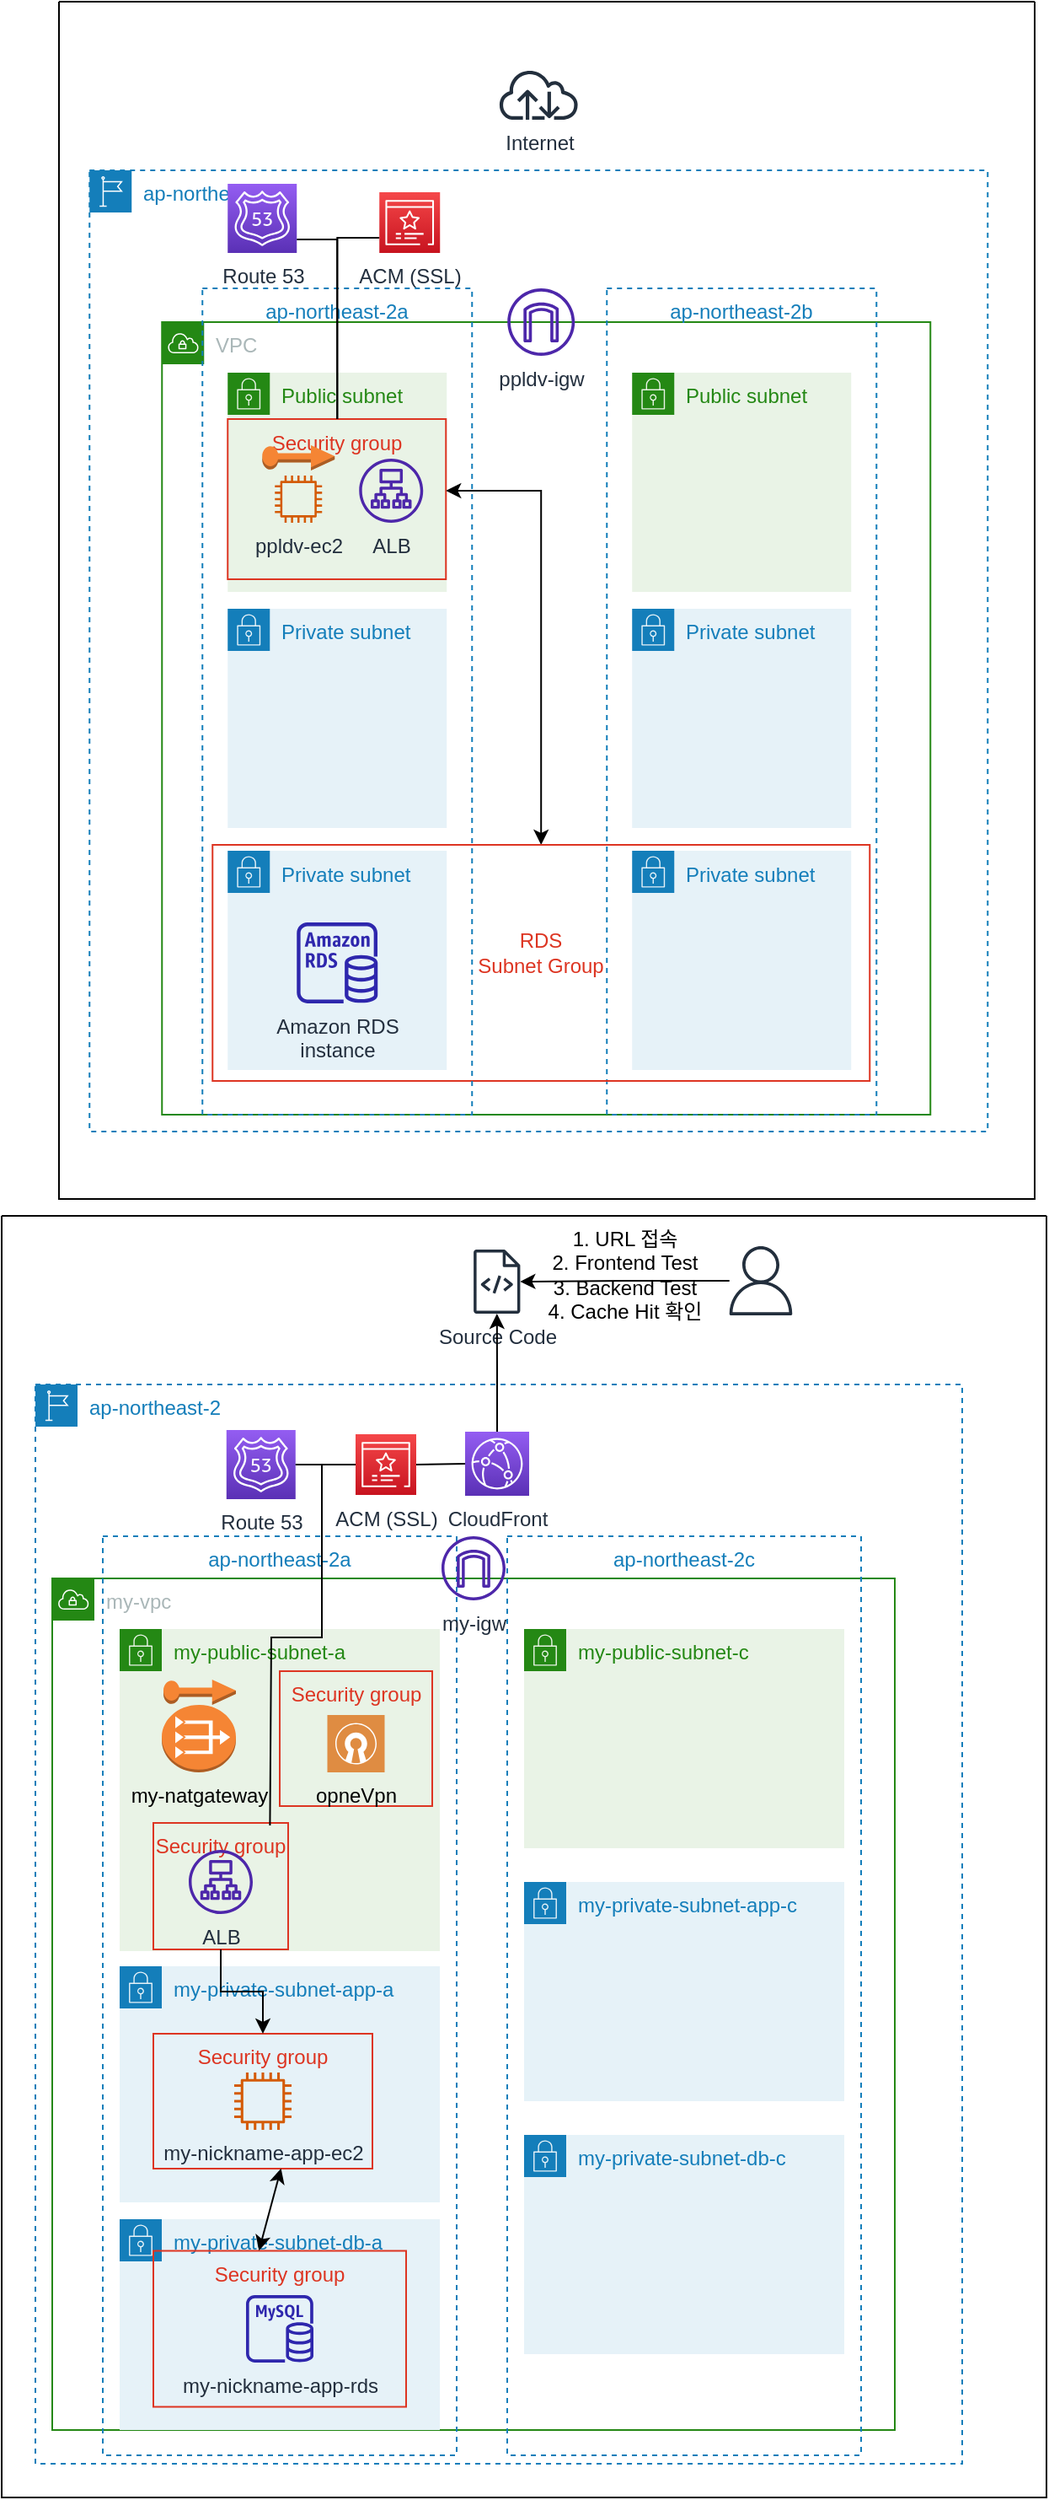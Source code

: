<mxfile version="24.0.7" type="github">
  <diagram name="페이지-1" id="qs2-ORPQtPB0dxBW6ePt">
    <mxGraphModel dx="899" dy="687" grid="1" gridSize="10" guides="1" tooltips="1" connect="1" arrows="1" fold="1" page="1" pageScale="1" pageWidth="827" pageHeight="1169" math="0" shadow="0">
      <root>
        <mxCell id="0" />
        <mxCell id="1" parent="0" />
        <mxCell id="8S-bYS2UDUefdeKPtJc--1" value="" style="swimlane;startSize=0;" vertex="1" parent="1">
          <mxGeometry x="124" y="30" width="579" height="710" as="geometry" />
        </mxCell>
        <mxCell id="8S-bYS2UDUefdeKPtJc--2" value="ap-northeast-2" style="points=[[0,0],[0.25,0],[0.5,0],[0.75,0],[1,0],[1,0.25],[1,0.5],[1,0.75],[1,1],[0.75,1],[0.5,1],[0.25,1],[0,1],[0,0.75],[0,0.5],[0,0.25]];outlineConnect=0;gradientColor=none;html=1;whiteSpace=wrap;fontSize=12;fontStyle=0;container=1;pointerEvents=0;collapsible=0;recursiveResize=0;shape=mxgraph.aws4.group;grIcon=mxgraph.aws4.group_region;strokeColor=#147EBA;fillColor=none;verticalAlign=top;align=left;spacingLeft=30;fontColor=#147EBA;dashed=1;" vertex="1" parent="8S-bYS2UDUefdeKPtJc--1">
          <mxGeometry x="18.13" y="100" width="533" height="570" as="geometry" />
        </mxCell>
        <mxCell id="8S-bYS2UDUefdeKPtJc--3" value="VPC" style="points=[[0,0],[0.25,0],[0.5,0],[0.75,0],[1,0],[1,0.25],[1,0.5],[1,0.75],[1,1],[0.75,1],[0.5,1],[0.25,1],[0,1],[0,0.75],[0,0.5],[0,0.25]];outlineConnect=0;gradientColor=none;html=1;whiteSpace=wrap;fontSize=12;fontStyle=0;container=1;pointerEvents=0;collapsible=0;recursiveResize=0;shape=mxgraph.aws4.group;grIcon=mxgraph.aws4.group_vpc;strokeColor=#248814;fillColor=none;verticalAlign=top;align=left;spacingLeft=30;fontColor=#AAB7B8;dashed=0;" vertex="1" parent="8S-bYS2UDUefdeKPtJc--2">
          <mxGeometry x="43" y="90" width="456" height="470" as="geometry" />
        </mxCell>
        <mxCell id="8S-bYS2UDUefdeKPtJc--4" value="Public subnet" style="points=[[0,0],[0.25,0],[0.5,0],[0.75,0],[1,0],[1,0.25],[1,0.5],[1,0.75],[1,1],[0.75,1],[0.5,1],[0.25,1],[0,1],[0,0.75],[0,0.5],[0,0.25]];outlineConnect=0;gradientColor=none;html=1;whiteSpace=wrap;fontSize=12;fontStyle=0;container=1;pointerEvents=0;collapsible=0;recursiveResize=0;shape=mxgraph.aws4.group;grIcon=mxgraph.aws4.group_security_group;grStroke=0;strokeColor=#248814;fillColor=#E9F3E6;verticalAlign=top;align=left;spacingLeft=30;fontColor=#248814;dashed=0;" vertex="1" parent="8S-bYS2UDUefdeKPtJc--3">
          <mxGeometry x="39" y="30" width="130" height="130" as="geometry" />
        </mxCell>
        <mxCell id="8S-bYS2UDUefdeKPtJc--12" value="ALB" style="sketch=0;outlineConnect=0;fontColor=#232F3E;gradientColor=none;fillColor=#4D27AA;strokeColor=none;dashed=0;verticalLabelPosition=bottom;verticalAlign=top;align=center;html=1;fontSize=12;fontStyle=0;aspect=fixed;pointerEvents=1;shape=mxgraph.aws4.application_load_balancer;" vertex="1" parent="8S-bYS2UDUefdeKPtJc--4">
          <mxGeometry x="77.99" y="51" width="38" height="38" as="geometry" />
        </mxCell>
        <mxCell id="8S-bYS2UDUefdeKPtJc--66" value="Security group" style="fillColor=none;strokeColor=#DD3522;verticalAlign=top;fontStyle=0;fontColor=#DD3522;whiteSpace=wrap;html=1;" vertex="1" parent="8S-bYS2UDUefdeKPtJc--4">
          <mxGeometry y="27.5" width="129.5" height="95" as="geometry" />
        </mxCell>
        <mxCell id="8S-bYS2UDUefdeKPtJc--5" value="Public subnet" style="points=[[0,0],[0.25,0],[0.5,0],[0.75,0],[1,0],[1,0.25],[1,0.5],[1,0.75],[1,1],[0.75,1],[0.5,1],[0.25,1],[0,1],[0,0.75],[0,0.5],[0,0.25]];outlineConnect=0;gradientColor=none;html=1;whiteSpace=wrap;fontSize=12;fontStyle=0;container=1;pointerEvents=0;collapsible=0;recursiveResize=0;shape=mxgraph.aws4.group;grIcon=mxgraph.aws4.group_security_group;grStroke=0;strokeColor=#248814;fillColor=#E9F3E6;verticalAlign=top;align=left;spacingLeft=30;fontColor=#248814;dashed=0;" vertex="1" parent="8S-bYS2UDUefdeKPtJc--3">
          <mxGeometry x="279" y="30" width="130" height="130" as="geometry" />
        </mxCell>
        <mxCell id="8S-bYS2UDUefdeKPtJc--6" value="Private subnet" style="points=[[0,0],[0.25,0],[0.5,0],[0.75,0],[1,0],[1,0.25],[1,0.5],[1,0.75],[1,1],[0.75,1],[0.5,1],[0.25,1],[0,1],[0,0.75],[0,0.5],[0,0.25]];outlineConnect=0;gradientColor=none;html=1;whiteSpace=wrap;fontSize=12;fontStyle=0;container=1;pointerEvents=0;collapsible=0;recursiveResize=0;shape=mxgraph.aws4.group;grIcon=mxgraph.aws4.group_security_group;grStroke=0;strokeColor=#147EBA;fillColor=#E6F2F8;verticalAlign=top;align=left;spacingLeft=30;fontColor=#147EBA;dashed=0;" vertex="1" parent="8S-bYS2UDUefdeKPtJc--3">
          <mxGeometry x="39" y="170" width="130" height="130" as="geometry" />
        </mxCell>
        <mxCell id="8S-bYS2UDUefdeKPtJc--7" value="Private subnet" style="points=[[0,0],[0.25,0],[0.5,0],[0.75,0],[1,0],[1,0.25],[1,0.5],[1,0.75],[1,1],[0.75,1],[0.5,1],[0.25,1],[0,1],[0,0.75],[0,0.5],[0,0.25]];outlineConnect=0;gradientColor=none;html=1;whiteSpace=wrap;fontSize=12;fontStyle=0;container=1;pointerEvents=0;collapsible=0;recursiveResize=0;shape=mxgraph.aws4.group;grIcon=mxgraph.aws4.group_security_group;grStroke=0;strokeColor=#147EBA;fillColor=#E6F2F8;verticalAlign=top;align=left;spacingLeft=30;fontColor=#147EBA;dashed=0;" vertex="1" parent="8S-bYS2UDUefdeKPtJc--3">
          <mxGeometry x="39" y="313.5" width="130" height="130" as="geometry" />
        </mxCell>
        <mxCell id="8S-bYS2UDUefdeKPtJc--8" value="Private subnet" style="points=[[0,0],[0.25,0],[0.5,0],[0.75,0],[1,0],[1,0.25],[1,0.5],[1,0.75],[1,1],[0.75,1],[0.5,1],[0.25,1],[0,1],[0,0.75],[0,0.5],[0,0.25]];outlineConnect=0;gradientColor=none;html=1;whiteSpace=wrap;fontSize=12;fontStyle=0;container=1;pointerEvents=0;collapsible=0;recursiveResize=0;shape=mxgraph.aws4.group;grIcon=mxgraph.aws4.group_security_group;grStroke=0;strokeColor=#147EBA;fillColor=#E6F2F8;verticalAlign=top;align=left;spacingLeft=30;fontColor=#147EBA;dashed=0;" vertex="1" parent="8S-bYS2UDUefdeKPtJc--3">
          <mxGeometry x="279" y="170" width="130" height="130" as="geometry" />
        </mxCell>
        <mxCell id="8S-bYS2UDUefdeKPtJc--9" value="Private subnet" style="points=[[0,0],[0.25,0],[0.5,0],[0.75,0],[1,0],[1,0.25],[1,0.5],[1,0.75],[1,1],[0.75,1],[0.5,1],[0.25,1],[0,1],[0,0.75],[0,0.5],[0,0.25]];outlineConnect=0;gradientColor=none;html=1;whiteSpace=wrap;fontSize=12;fontStyle=0;container=1;pointerEvents=0;collapsible=0;recursiveResize=0;shape=mxgraph.aws4.group;grIcon=mxgraph.aws4.group_security_group;grStroke=0;strokeColor=#147EBA;fillColor=#E6F2F8;verticalAlign=top;align=left;spacingLeft=30;fontColor=#147EBA;dashed=0;" vertex="1" parent="8S-bYS2UDUefdeKPtJc--3">
          <mxGeometry x="279" y="313.5" width="130" height="130" as="geometry" />
        </mxCell>
        <mxCell id="8S-bYS2UDUefdeKPtJc--14" value="ap-northeast-2b" style="fillColor=none;strokeColor=#147EBA;dashed=1;verticalAlign=top;fontStyle=0;fontColor=#147EBA;whiteSpace=wrap;html=1;" vertex="1" parent="8S-bYS2UDUefdeKPtJc--3">
          <mxGeometry x="264" y="-20" width="160" height="490" as="geometry" />
        </mxCell>
        <mxCell id="8S-bYS2UDUefdeKPtJc--71" style="edgeStyle=orthogonalEdgeStyle;rounded=0;orthogonalLoop=1;jettySize=auto;html=1;targetPerimeterSpacing=0;startArrow=classic;startFill=1;" edge="1" parent="8S-bYS2UDUefdeKPtJc--3" source="8S-bYS2UDUefdeKPtJc--16" target="8S-bYS2UDUefdeKPtJc--66">
          <mxGeometry relative="1" as="geometry">
            <Array as="points">
              <mxPoint x="225" y="100" />
            </Array>
          </mxGeometry>
        </mxCell>
        <mxCell id="8S-bYS2UDUefdeKPtJc--16" value="&lt;br&gt;&lt;br&gt;&lt;br&gt;RDS&lt;br&gt;Subnet Group" style="fillColor=none;strokeColor=#DD3522;verticalAlign=top;fontStyle=0;fontColor=#DD3522;whiteSpace=wrap;html=1;" vertex="1" parent="8S-bYS2UDUefdeKPtJc--3">
          <mxGeometry x="30" y="310" width="390" height="140" as="geometry" />
        </mxCell>
        <mxCell id="8S-bYS2UDUefdeKPtJc--19" value="ppldv-ec2" style="sketch=0;outlineConnect=0;fontColor=#232F3E;gradientColor=none;fillColor=#D45B07;strokeColor=none;dashed=0;verticalLabelPosition=bottom;verticalAlign=top;align=center;html=1;fontSize=12;fontStyle=0;aspect=fixed;pointerEvents=1;shape=mxgraph.aws4.instance2;" vertex="1" parent="8S-bYS2UDUefdeKPtJc--3">
          <mxGeometry x="66.99" y="91" width="28" height="28" as="geometry" />
        </mxCell>
        <mxCell id="8S-bYS2UDUefdeKPtJc--21" value="Amazon RDS&lt;br&gt;instance" style="sketch=0;outlineConnect=0;fontColor=#232F3E;gradientColor=none;fillColor=#2E27AD;strokeColor=none;dashed=0;verticalLabelPosition=bottom;verticalAlign=top;align=center;html=1;fontSize=12;fontStyle=0;aspect=fixed;pointerEvents=1;shape=mxgraph.aws4.rds_instance;" vertex="1" parent="8S-bYS2UDUefdeKPtJc--3">
          <mxGeometry x="80" y="356" width="48" height="48" as="geometry" />
        </mxCell>
        <mxCell id="8S-bYS2UDUefdeKPtJc--65" value="" style="outlineConnect=0;dashed=0;verticalLabelPosition=bottom;verticalAlign=top;align=center;html=1;shape=mxgraph.aws3.elastic_ip;fillColor=#F58534;gradientColor=none;" vertex="1" parent="8S-bYS2UDUefdeKPtJc--3">
          <mxGeometry x="59.49" y="73" width="43" height="15" as="geometry" />
        </mxCell>
        <mxCell id="8S-bYS2UDUefdeKPtJc--15" value="ap-northeast-2a" style="fillColor=none;strokeColor=#147EBA;dashed=1;verticalAlign=top;fontStyle=0;fontColor=#147EBA;whiteSpace=wrap;html=1;" vertex="1" parent="8S-bYS2UDUefdeKPtJc--3">
          <mxGeometry x="24" y="-20" width="160" height="490" as="geometry" />
        </mxCell>
        <mxCell id="8S-bYS2UDUefdeKPtJc--23" value="ppldv-igw" style="sketch=0;outlineConnect=0;fontColor=#232F3E;gradientColor=none;fillColor=#4D27AA;strokeColor=none;dashed=0;verticalLabelPosition=bottom;verticalAlign=top;align=center;html=1;fontSize=12;fontStyle=0;aspect=fixed;pointerEvents=1;shape=mxgraph.aws4.internet_gateway;" vertex="1" parent="8S-bYS2UDUefdeKPtJc--3">
          <mxGeometry x="204.99" y="-20" width="40" height="40" as="geometry" />
        </mxCell>
        <mxCell id="8S-bYS2UDUefdeKPtJc--70" style="edgeStyle=orthogonalEdgeStyle;rounded=0;orthogonalLoop=1;jettySize=auto;html=1;endArrow=none;endFill=0;" edge="1" parent="8S-bYS2UDUefdeKPtJc--2" source="8S-bYS2UDUefdeKPtJc--63" target="8S-bYS2UDUefdeKPtJc--66">
          <mxGeometry relative="1" as="geometry">
            <Array as="points">
              <mxPoint x="147" y="40" />
            </Array>
          </mxGeometry>
        </mxCell>
        <mxCell id="8S-bYS2UDUefdeKPtJc--63" value="ACM (SSL)" style="sketch=0;points=[[0,0,0],[0.25,0,0],[0.5,0,0],[0.75,0,0],[1,0,0],[0,1,0],[0.25,1,0],[0.5,1,0],[0.75,1,0],[1,1,0],[0,0.25,0],[0,0.5,0],[0,0.75,0],[1,0.25,0],[1,0.5,0],[1,0.75,0]];outlineConnect=0;fontColor=#232F3E;gradientColor=#F54749;gradientDirection=north;fillColor=#C7131F;strokeColor=#ffffff;dashed=0;verticalLabelPosition=bottom;verticalAlign=top;align=center;html=1;fontSize=12;fontStyle=0;aspect=fixed;shape=mxgraph.aws4.resourceIcon;resIcon=mxgraph.aws4.certificate_manager_3;" vertex="1" parent="8S-bYS2UDUefdeKPtJc--2">
          <mxGeometry x="171.99" y="13" width="36" height="36" as="geometry" />
        </mxCell>
        <mxCell id="8S-bYS2UDUefdeKPtJc--69" style="edgeStyle=orthogonalEdgeStyle;rounded=0;orthogonalLoop=1;jettySize=auto;html=1;endArrow=none;endFill=0;" edge="1" parent="8S-bYS2UDUefdeKPtJc--2" source="8S-bYS2UDUefdeKPtJc--62" target="8S-bYS2UDUefdeKPtJc--66">
          <mxGeometry relative="1" as="geometry">
            <Array as="points">
              <mxPoint x="147" y="41" />
            </Array>
          </mxGeometry>
        </mxCell>
        <mxCell id="8S-bYS2UDUefdeKPtJc--62" value="Route 53" style="sketch=0;points=[[0,0,0],[0.25,0,0],[0.5,0,0],[0.75,0,0],[1,0,0],[0,1,0],[0.25,1,0],[0.5,1,0],[0.75,1,0],[1,1,0],[0,0.25,0],[0,0.5,0],[0,0.75,0],[1,0.25,0],[1,0.5,0],[1,0.75,0]];outlineConnect=0;fontColor=#232F3E;gradientColor=#945DF2;gradientDirection=north;fillColor=#5A30B5;strokeColor=#ffffff;dashed=0;verticalLabelPosition=bottom;verticalAlign=top;align=center;html=1;fontSize=12;fontStyle=0;aspect=fixed;shape=mxgraph.aws4.resourceIcon;resIcon=mxgraph.aws4.route_53;" vertex="1" parent="8S-bYS2UDUefdeKPtJc--2">
          <mxGeometry x="81.99" y="8" width="41" height="41" as="geometry" />
        </mxCell>
        <mxCell id="8S-bYS2UDUefdeKPtJc--24" value="Internet" style="sketch=0;outlineConnect=0;fontColor=#232F3E;gradientColor=none;fillColor=#232F3D;strokeColor=none;dashed=0;verticalLabelPosition=bottom;verticalAlign=top;align=center;html=1;fontSize=12;fontStyle=0;aspect=fixed;pointerEvents=1;shape=mxgraph.aws4.internet;" vertex="1" parent="8S-bYS2UDUefdeKPtJc--1">
          <mxGeometry x="260.25" y="40" width="48.75" height="30" as="geometry" />
        </mxCell>
        <mxCell id="8S-bYS2UDUefdeKPtJc--27" value="" style="swimlane;startSize=0;" vertex="1" parent="1">
          <mxGeometry x="90" y="750" width="620" height="760" as="geometry" />
        </mxCell>
        <mxCell id="8S-bYS2UDUefdeKPtJc--28" value="ap-northeast-2" style="points=[[0,0],[0.25,0],[0.5,0],[0.75,0],[1,0],[1,0.25],[1,0.5],[1,0.75],[1,1],[0.75,1],[0.5,1],[0.25,1],[0,1],[0,0.75],[0,0.5],[0,0.25]];outlineConnect=0;gradientColor=none;html=1;whiteSpace=wrap;fontSize=12;fontStyle=0;container=1;pointerEvents=0;collapsible=0;recursiveResize=0;shape=mxgraph.aws4.group;grIcon=mxgraph.aws4.group_region;strokeColor=#147EBA;fillColor=none;verticalAlign=top;align=left;spacingLeft=30;fontColor=#147EBA;dashed=1;" vertex="1" parent="8S-bYS2UDUefdeKPtJc--27">
          <mxGeometry x="20" y="100" width="550" height="640" as="geometry" />
        </mxCell>
        <mxCell id="8S-bYS2UDUefdeKPtJc--29" value="my-vpc" style="points=[[0,0],[0.25,0],[0.5,0],[0.75,0],[1,0],[1,0.25],[1,0.5],[1,0.75],[1,1],[0.75,1],[0.5,1],[0.25,1],[0,1],[0,0.75],[0,0.5],[0,0.25]];outlineConnect=0;gradientColor=none;html=1;whiteSpace=wrap;fontSize=12;fontStyle=0;container=1;pointerEvents=0;collapsible=0;recursiveResize=0;shape=mxgraph.aws4.group;grIcon=mxgraph.aws4.group_vpc;strokeColor=#248814;fillColor=none;verticalAlign=top;align=left;spacingLeft=30;fontColor=#AAB7B8;dashed=0;" vertex="1" parent="8S-bYS2UDUefdeKPtJc--28">
          <mxGeometry x="10" y="115" width="500" height="505" as="geometry" />
        </mxCell>
        <mxCell id="8S-bYS2UDUefdeKPtJc--30" value="ap-northeast-2c" style="fillColor=none;strokeColor=#147EBA;dashed=1;verticalAlign=top;fontStyle=0;fontColor=#147EBA;whiteSpace=wrap;html=1;" vertex="1" parent="8S-bYS2UDUefdeKPtJc--29">
          <mxGeometry x="270" y="-25" width="210" height="545" as="geometry" />
        </mxCell>
        <mxCell id="8S-bYS2UDUefdeKPtJc--31" value="ap-northeast-2a" style="fillColor=none;strokeColor=#147EBA;dashed=1;verticalAlign=top;fontStyle=0;fontColor=#147EBA;whiteSpace=wrap;html=1;" vertex="1" parent="8S-bYS2UDUefdeKPtJc--29">
          <mxGeometry x="30" y="-25" width="210" height="545" as="geometry" />
        </mxCell>
        <mxCell id="8S-bYS2UDUefdeKPtJc--32" value="my-public-subnet-a" style="points=[[0,0],[0.25,0],[0.5,0],[0.75,0],[1,0],[1,0.25],[1,0.5],[1,0.75],[1,1],[0.75,1],[0.5,1],[0.25,1],[0,1],[0,0.75],[0,0.5],[0,0.25]];outlineConnect=0;gradientColor=none;html=1;whiteSpace=wrap;fontSize=12;fontStyle=0;container=1;pointerEvents=0;collapsible=0;recursiveResize=0;shape=mxgraph.aws4.group;grIcon=mxgraph.aws4.group_security_group;grStroke=0;strokeColor=#248814;fillColor=#E9F3E6;verticalAlign=top;align=left;spacingLeft=30;fontColor=#248814;dashed=0;" vertex="1" parent="8S-bYS2UDUefdeKPtJc--29">
          <mxGeometry x="40" y="30" width="190" height="191" as="geometry" />
        </mxCell>
        <mxCell id="8S-bYS2UDUefdeKPtJc--33" value="Security group" style="fillColor=none;strokeColor=#DD3522;verticalAlign=top;fontStyle=0;fontColor=#DD3522;whiteSpace=wrap;html=1;" vertex="1" parent="8S-bYS2UDUefdeKPtJc--32">
          <mxGeometry x="95" y="25" width="90.5" height="80" as="geometry" />
        </mxCell>
        <mxCell id="8S-bYS2UDUefdeKPtJc--34" value="opneVpn" style="sketch=0;pointerEvents=1;shadow=0;dashed=0;html=1;strokeColor=none;fillColor=#DF8C42;labelPosition=center;verticalLabelPosition=bottom;verticalAlign=top;align=center;outlineConnect=0;shape=mxgraph.veeam2.open_vpn;" vertex="1" parent="8S-bYS2UDUefdeKPtJc--32">
          <mxGeometry x="123.25" y="51" width="34" height="34" as="geometry" />
        </mxCell>
        <mxCell id="8S-bYS2UDUefdeKPtJc--35" value="Security group" style="fillColor=none;strokeColor=#DD3522;verticalAlign=top;fontStyle=0;fontColor=#DD3522;whiteSpace=wrap;html=1;" vertex="1" parent="8S-bYS2UDUefdeKPtJc--32">
          <mxGeometry x="20" y="115" width="80" height="75" as="geometry" />
        </mxCell>
        <mxCell id="8S-bYS2UDUefdeKPtJc--36" value="ALB" style="sketch=0;outlineConnect=0;fontColor=#232F3E;gradientColor=none;fillColor=#4D27AA;strokeColor=none;dashed=0;verticalLabelPosition=bottom;verticalAlign=top;align=center;html=1;fontSize=12;fontStyle=0;aspect=fixed;pointerEvents=1;shape=mxgraph.aws4.application_load_balancer;" vertex="1" parent="8S-bYS2UDUefdeKPtJc--32">
          <mxGeometry x="41" y="131" width="38" height="38" as="geometry" />
        </mxCell>
        <mxCell id="8S-bYS2UDUefdeKPtJc--37" value="my-private-subnet-app-a" style="points=[[0,0],[0.25,0],[0.5,0],[0.75,0],[1,0],[1,0.25],[1,0.5],[1,0.75],[1,1],[0.75,1],[0.5,1],[0.25,1],[0,1],[0,0.75],[0,0.5],[0,0.25]];outlineConnect=0;gradientColor=none;html=1;whiteSpace=wrap;fontSize=12;fontStyle=0;container=1;pointerEvents=0;collapsible=0;recursiveResize=0;shape=mxgraph.aws4.group;grIcon=mxgraph.aws4.group_security_group;grStroke=0;strokeColor=#147EBA;fillColor=#E6F2F8;verticalAlign=top;align=left;spacingLeft=30;fontColor=#147EBA;dashed=0;" vertex="1" parent="8S-bYS2UDUefdeKPtJc--29">
          <mxGeometry x="40" y="230" width="190" height="140" as="geometry" />
        </mxCell>
        <mxCell id="8S-bYS2UDUefdeKPtJc--38" value="Security group" style="fillColor=none;strokeColor=#DD3522;verticalAlign=top;fontStyle=0;fontColor=#DD3522;whiteSpace=wrap;html=1;" vertex="1" parent="8S-bYS2UDUefdeKPtJc--37">
          <mxGeometry x="20" y="40" width="130" height="80" as="geometry" />
        </mxCell>
        <mxCell id="8S-bYS2UDUefdeKPtJc--39" value="my-nickname-app-ec2" style="sketch=0;outlineConnect=0;fontColor=#232F3E;gradientColor=none;fillColor=#D45B07;strokeColor=none;dashed=0;verticalLabelPosition=bottom;verticalAlign=top;align=center;html=1;fontSize=12;fontStyle=0;aspect=fixed;pointerEvents=1;shape=mxgraph.aws4.instance2;" vertex="1" parent="8S-bYS2UDUefdeKPtJc--37">
          <mxGeometry x="68" y="63" width="34" height="34" as="geometry" />
        </mxCell>
        <mxCell id="8S-bYS2UDUefdeKPtJc--40" value="my-private-subnet-db-a" style="points=[[0,0],[0.25,0],[0.5,0],[0.75,0],[1,0],[1,0.25],[1,0.5],[1,0.75],[1,1],[0.75,1],[0.5,1],[0.25,1],[0,1],[0,0.75],[0,0.5],[0,0.25]];outlineConnect=0;gradientColor=none;html=1;whiteSpace=wrap;fontSize=12;fontStyle=0;container=1;pointerEvents=0;collapsible=0;recursiveResize=0;shape=mxgraph.aws4.group;grIcon=mxgraph.aws4.group_security_group;grStroke=0;strokeColor=#147EBA;fillColor=#E6F2F8;verticalAlign=top;align=left;spacingLeft=30;fontColor=#147EBA;dashed=0;" vertex="1" parent="8S-bYS2UDUefdeKPtJc--29">
          <mxGeometry x="40" y="380" width="190" height="125" as="geometry" />
        </mxCell>
        <mxCell id="8S-bYS2UDUefdeKPtJc--41" value="Security group" style="fillColor=none;strokeColor=#DD3522;verticalAlign=top;fontStyle=0;fontColor=#DD3522;whiteSpace=wrap;html=1;" vertex="1" parent="8S-bYS2UDUefdeKPtJc--40">
          <mxGeometry x="20" y="18.75" width="150" height="92.5" as="geometry" />
        </mxCell>
        <mxCell id="8S-bYS2UDUefdeKPtJc--42" value="my-public-subnet-c" style="points=[[0,0],[0.25,0],[0.5,0],[0.75,0],[1,0],[1,0.25],[1,0.5],[1,0.75],[1,1],[0.75,1],[0.5,1],[0.25,1],[0,1],[0,0.75],[0,0.5],[0,0.25]];outlineConnect=0;gradientColor=none;html=1;whiteSpace=wrap;fontSize=12;fontStyle=0;container=1;pointerEvents=0;collapsible=0;recursiveResize=0;shape=mxgraph.aws4.group;grIcon=mxgraph.aws4.group_security_group;grStroke=0;strokeColor=#248814;fillColor=#E9F3E6;verticalAlign=top;align=left;spacingLeft=30;fontColor=#248814;dashed=0;" vertex="1" parent="8S-bYS2UDUefdeKPtJc--29">
          <mxGeometry x="280" y="30" width="190" height="130" as="geometry" />
        </mxCell>
        <mxCell id="8S-bYS2UDUefdeKPtJc--43" value="my-private-subnet-app-c" style="points=[[0,0],[0.25,0],[0.5,0],[0.75,0],[1,0],[1,0.25],[1,0.5],[1,0.75],[1,1],[0.75,1],[0.5,1],[0.25,1],[0,1],[0,0.75],[0,0.5],[0,0.25]];outlineConnect=0;gradientColor=none;html=1;whiteSpace=wrap;fontSize=12;fontStyle=0;container=1;pointerEvents=0;collapsible=0;recursiveResize=0;shape=mxgraph.aws4.group;grIcon=mxgraph.aws4.group_security_group;grStroke=0;strokeColor=#147EBA;fillColor=#E6F2F8;verticalAlign=top;align=left;spacingLeft=30;fontColor=#147EBA;dashed=0;" vertex="1" parent="8S-bYS2UDUefdeKPtJc--29">
          <mxGeometry x="280" y="180" width="190" height="130" as="geometry" />
        </mxCell>
        <mxCell id="8S-bYS2UDUefdeKPtJc--44" value="my-private-subnet-db-c" style="points=[[0,0],[0.25,0],[0.5,0],[0.75,0],[1,0],[1,0.25],[1,0.5],[1,0.75],[1,1],[0.75,1],[0.5,1],[0.25,1],[0,1],[0,0.75],[0,0.5],[0,0.25]];outlineConnect=0;gradientColor=none;html=1;whiteSpace=wrap;fontSize=12;fontStyle=0;container=1;pointerEvents=0;collapsible=0;recursiveResize=0;shape=mxgraph.aws4.group;grIcon=mxgraph.aws4.group_security_group;grStroke=0;strokeColor=#147EBA;fillColor=#E6F2F8;verticalAlign=top;align=left;spacingLeft=30;fontColor=#147EBA;dashed=0;" vertex="1" parent="8S-bYS2UDUefdeKPtJc--29">
          <mxGeometry x="280" y="330" width="190" height="130" as="geometry" />
        </mxCell>
        <mxCell id="8S-bYS2UDUefdeKPtJc--45" value="" style="outlineConnect=0;dashed=0;verticalLabelPosition=bottom;verticalAlign=top;align=center;html=1;shape=mxgraph.aws3.elastic_ip;fillColor=#F58534;gradientColor=none;" vertex="1" parent="8S-bYS2UDUefdeKPtJc--29">
          <mxGeometry x="66" y="60" width="43" height="15" as="geometry" />
        </mxCell>
        <mxCell id="8S-bYS2UDUefdeKPtJc--46" value="my-natgateway" style="outlineConnect=0;dashed=0;verticalLabelPosition=bottom;verticalAlign=top;align=center;html=1;shape=mxgraph.aws3.vpc_nat_gateway;fillColor=#F58534;gradientColor=none;" vertex="1" parent="8S-bYS2UDUefdeKPtJc--29">
          <mxGeometry x="65" y="75" width="44" height="40" as="geometry" />
        </mxCell>
        <mxCell id="8S-bYS2UDUefdeKPtJc--47" value="my-nickname-app-rds" style="sketch=0;outlineConnect=0;fontColor=#232F3E;gradientColor=none;fillColor=#2E27AD;strokeColor=none;dashed=0;verticalLabelPosition=bottom;verticalAlign=top;align=center;html=1;fontSize=12;fontStyle=0;aspect=fixed;pointerEvents=1;shape=mxgraph.aws4.rds_mysql_instance;" vertex="1" parent="8S-bYS2UDUefdeKPtJc--29">
          <mxGeometry x="115" y="425" width="40" height="40" as="geometry" />
        </mxCell>
        <mxCell id="8S-bYS2UDUefdeKPtJc--48" value="" style="endArrow=classic;startArrow=classic;html=1;rounded=0;entryX=0.583;entryY=0.998;entryDx=0;entryDy=0;entryPerimeter=0;exitX=0.418;exitY=-0.002;exitDx=0;exitDy=0;exitPerimeter=0;" edge="1" parent="8S-bYS2UDUefdeKPtJc--29" source="8S-bYS2UDUefdeKPtJc--41" target="8S-bYS2UDUefdeKPtJc--38">
          <mxGeometry width="50" height="50" relative="1" as="geometry">
            <mxPoint x="130" y="425" as="sourcePoint" />
            <mxPoint x="108" y="360" as="targetPoint" />
          </mxGeometry>
        </mxCell>
        <mxCell id="8S-bYS2UDUefdeKPtJc--49" style="edgeStyle=orthogonalEdgeStyle;rounded=0;orthogonalLoop=1;jettySize=auto;html=1;" edge="1" parent="8S-bYS2UDUefdeKPtJc--29" source="8S-bYS2UDUefdeKPtJc--35" target="8S-bYS2UDUefdeKPtJc--38">
          <mxGeometry relative="1" as="geometry" />
        </mxCell>
        <mxCell id="8S-bYS2UDUefdeKPtJc--50" value="my-igw" style="sketch=0;outlineConnect=0;fontColor=#232F3E;gradientColor=none;fillColor=#4D27AA;strokeColor=none;dashed=0;verticalLabelPosition=bottom;verticalAlign=top;align=center;html=1;fontSize=12;fontStyle=0;aspect=fixed;pointerEvents=1;shape=mxgraph.aws4.internet_gateway;" vertex="1" parent="8S-bYS2UDUefdeKPtJc--28">
          <mxGeometry x="241" y="90" width="38" height="38" as="geometry" />
        </mxCell>
        <mxCell id="8S-bYS2UDUefdeKPtJc--51" value="Route 53" style="sketch=0;points=[[0,0,0],[0.25,0,0],[0.5,0,0],[0.75,0,0],[1,0,0],[0,1,0],[0.25,1,0],[0.5,1,0],[0.75,1,0],[1,1,0],[0,0.25,0],[0,0.5,0],[0,0.75,0],[1,0.25,0],[1,0.5,0],[1,0.75,0]];outlineConnect=0;fontColor=#232F3E;gradientColor=#945DF2;gradientDirection=north;fillColor=#5A30B5;strokeColor=#ffffff;dashed=0;verticalLabelPosition=bottom;verticalAlign=top;align=center;html=1;fontSize=12;fontStyle=0;aspect=fixed;shape=mxgraph.aws4.resourceIcon;resIcon=mxgraph.aws4.route_53;" vertex="1" parent="8S-bYS2UDUefdeKPtJc--28">
          <mxGeometry x="113.39" y="27" width="41" height="41" as="geometry" />
        </mxCell>
        <mxCell id="8S-bYS2UDUefdeKPtJc--52" value="ACM (SSL)" style="sketch=0;points=[[0,0,0],[0.25,0,0],[0.5,0,0],[0.75,0,0],[1,0,0],[0,1,0],[0.25,1,0],[0.5,1,0],[0.75,1,0],[1,1,0],[0,0.25,0],[0,0.5,0],[0,0.75,0],[1,0.25,0],[1,0.5,0],[1,0.75,0]];outlineConnect=0;fontColor=#232F3E;gradientColor=#F54749;gradientDirection=north;fillColor=#C7131F;strokeColor=#ffffff;dashed=0;verticalLabelPosition=bottom;verticalAlign=top;align=center;html=1;fontSize=12;fontStyle=0;aspect=fixed;shape=mxgraph.aws4.resourceIcon;resIcon=mxgraph.aws4.certificate_manager_3;" vertex="1" parent="8S-bYS2UDUefdeKPtJc--28">
          <mxGeometry x="190" y="29.5" width="36" height="36" as="geometry" />
        </mxCell>
        <mxCell id="8S-bYS2UDUefdeKPtJc--53" value="" style="endArrow=none;html=1;rounded=0;exitX=1;exitY=0.5;exitDx=0;exitDy=0;exitPerimeter=0;entryX=0;entryY=0.5;entryDx=0;entryDy=0;entryPerimeter=0;" edge="1" parent="8S-bYS2UDUefdeKPtJc--28" source="8S-bYS2UDUefdeKPtJc--51" target="8S-bYS2UDUefdeKPtJc--52">
          <mxGeometry width="50" height="50" relative="1" as="geometry">
            <mxPoint x="270" y="70" as="sourcePoint" />
            <mxPoint x="320" y="20" as="targetPoint" />
          </mxGeometry>
        </mxCell>
        <mxCell id="8S-bYS2UDUefdeKPtJc--54" value="CloudFront" style="sketch=0;points=[[0,0,0],[0.25,0,0],[0.5,0,0],[0.75,0,0],[1,0,0],[0,1,0],[0.25,1,0],[0.5,1,0],[0.75,1,0],[1,1,0],[0,0.25,0],[0,0.5,0],[0,0.75,0],[1,0.25,0],[1,0.5,0],[1,0.75,0]];outlineConnect=0;fontColor=#232F3E;gradientColor=#945DF2;gradientDirection=north;fillColor=#5A30B5;strokeColor=#ffffff;dashed=0;verticalLabelPosition=bottom;verticalAlign=top;align=center;html=1;fontSize=12;fontStyle=0;aspect=fixed;shape=mxgraph.aws4.resourceIcon;resIcon=mxgraph.aws4.cloudfront;" vertex="1" parent="8S-bYS2UDUefdeKPtJc--28">
          <mxGeometry x="255" y="28" width="38" height="38" as="geometry" />
        </mxCell>
        <mxCell id="8S-bYS2UDUefdeKPtJc--55" value="" style="endArrow=none;html=1;rounded=0;exitX=1;exitY=0.5;exitDx=0;exitDy=0;exitPerimeter=0;entryX=0;entryY=0.5;entryDx=0;entryDy=0;entryPerimeter=0;" edge="1" parent="8S-bYS2UDUefdeKPtJc--28" source="8S-bYS2UDUefdeKPtJc--52" target="8S-bYS2UDUefdeKPtJc--54">
          <mxGeometry width="50" height="50" relative="1" as="geometry">
            <mxPoint x="164" y="58" as="sourcePoint" />
            <mxPoint x="200" y="58" as="targetPoint" />
          </mxGeometry>
        </mxCell>
        <mxCell id="8S-bYS2UDUefdeKPtJc--56" value="" style="endArrow=none;html=1;rounded=0;entryX=0.865;entryY=0.02;entryDx=0;entryDy=0;entryPerimeter=0;" edge="1" parent="8S-bYS2UDUefdeKPtJc--28" target="8S-bYS2UDUefdeKPtJc--35">
          <mxGeometry width="50" height="50" relative="1" as="geometry">
            <mxPoint x="170" y="48" as="sourcePoint" />
            <mxPoint x="400" y="20" as="targetPoint" />
            <Array as="points">
              <mxPoint x="170" y="110" />
              <mxPoint x="170" y="150" />
              <mxPoint x="140" y="150" />
            </Array>
          </mxGeometry>
        </mxCell>
        <mxCell id="8S-bYS2UDUefdeKPtJc--57" value="Source Code" style="sketch=0;outlineConnect=0;fontColor=#232F3E;gradientColor=none;fillColor=#232F3D;strokeColor=none;dashed=0;verticalLabelPosition=bottom;verticalAlign=top;align=center;html=1;fontSize=12;fontStyle=0;aspect=fixed;pointerEvents=1;shape=mxgraph.aws4.source_code;" vertex="1" parent="8S-bYS2UDUefdeKPtJc--27">
          <mxGeometry x="280" y="20" width="27.77" height="38" as="geometry" />
        </mxCell>
        <mxCell id="8S-bYS2UDUefdeKPtJc--58" style="edgeStyle=orthogonalEdgeStyle;rounded=0;orthogonalLoop=1;jettySize=auto;html=1;" edge="1" parent="8S-bYS2UDUefdeKPtJc--27" source="8S-bYS2UDUefdeKPtJc--59" target="8S-bYS2UDUefdeKPtJc--57">
          <mxGeometry relative="1" as="geometry" />
        </mxCell>
        <mxCell id="8S-bYS2UDUefdeKPtJc--59" value="" style="sketch=0;outlineConnect=0;fontColor=#232F3E;gradientColor=none;fillColor=#232F3D;strokeColor=none;dashed=0;verticalLabelPosition=bottom;verticalAlign=top;align=center;html=1;fontSize=12;fontStyle=0;aspect=fixed;pointerEvents=1;shape=mxgraph.aws4.user;" vertex="1" parent="8S-bYS2UDUefdeKPtJc--27">
          <mxGeometry x="430" y="18" width="41" height="41" as="geometry" />
        </mxCell>
        <mxCell id="8S-bYS2UDUefdeKPtJc--60" value="1. URL 접속&lt;br&gt;2. Frontend Test&lt;br&gt;3. Backend Test&lt;br&gt;4. Cache Hit 확인" style="text;html=1;strokeColor=none;fillColor=none;align=center;verticalAlign=middle;whiteSpace=wrap;rounded=0;" vertex="1" parent="8S-bYS2UDUefdeKPtJc--27">
          <mxGeometry x="320" y="20" width="100" height="30" as="geometry" />
        </mxCell>
        <mxCell id="8S-bYS2UDUefdeKPtJc--61" style="edgeStyle=orthogonalEdgeStyle;rounded=0;orthogonalLoop=1;jettySize=auto;html=1;" edge="1" parent="8S-bYS2UDUefdeKPtJc--27" source="8S-bYS2UDUefdeKPtJc--54" target="8S-bYS2UDUefdeKPtJc--57">
          <mxGeometry relative="1" as="geometry" />
        </mxCell>
      </root>
    </mxGraphModel>
  </diagram>
</mxfile>
